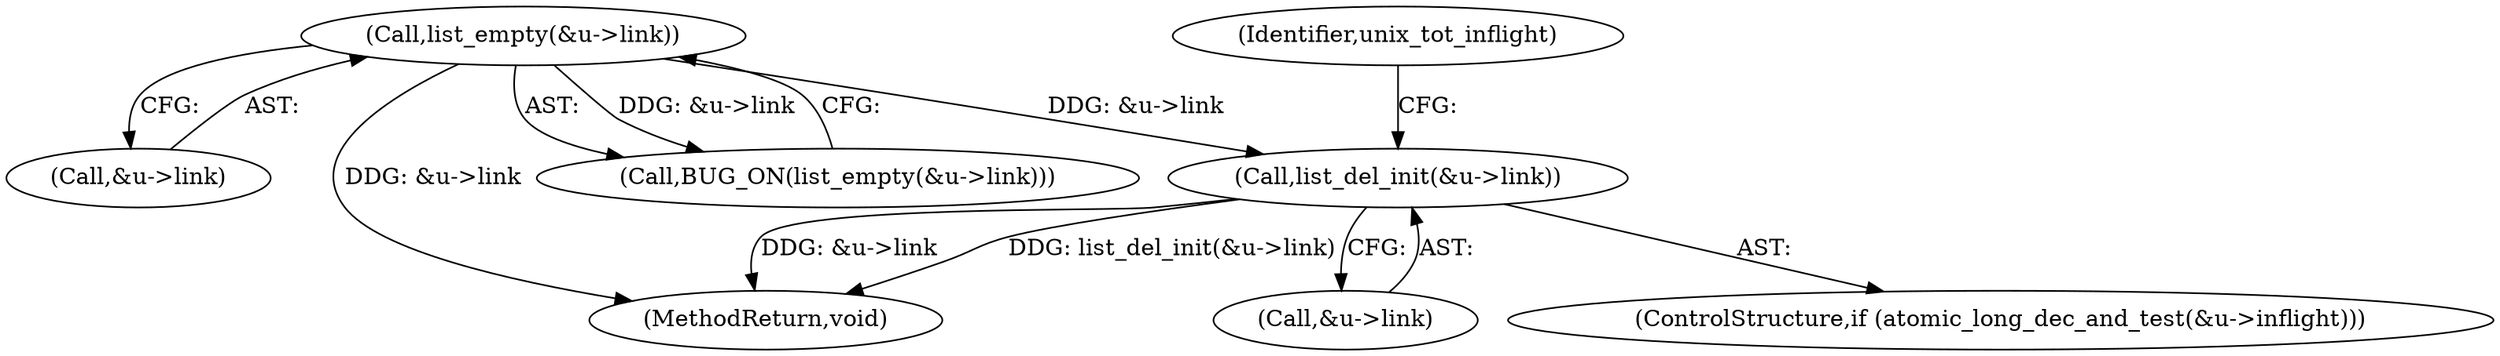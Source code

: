 digraph "0_linux_712f4aad406bb1ed67f3f98d04c044191f0ff593_1@pointer" {
"1000131" [label="(Call,list_del_init(&u->link))"];
"1000120" [label="(Call,list_empty(&u->link))"];
"1000121" [label="(Call,&u->link)"];
"1000141" [label="(MethodReturn,void)"];
"1000132" [label="(Call,&u->link)"];
"1000125" [label="(ControlStructure,if (atomic_long_dec_and_test(&u->inflight)))"];
"1000119" [label="(Call,BUG_ON(list_empty(&u->link)))"];
"1000120" [label="(Call,list_empty(&u->link))"];
"1000131" [label="(Call,list_del_init(&u->link))"];
"1000137" [label="(Identifier,unix_tot_inflight)"];
"1000131" -> "1000125"  [label="AST: "];
"1000131" -> "1000132"  [label="CFG: "];
"1000132" -> "1000131"  [label="AST: "];
"1000137" -> "1000131"  [label="CFG: "];
"1000131" -> "1000141"  [label="DDG: list_del_init(&u->link)"];
"1000131" -> "1000141"  [label="DDG: &u->link"];
"1000120" -> "1000131"  [label="DDG: &u->link"];
"1000120" -> "1000119"  [label="AST: "];
"1000120" -> "1000121"  [label="CFG: "];
"1000121" -> "1000120"  [label="AST: "];
"1000119" -> "1000120"  [label="CFG: "];
"1000120" -> "1000141"  [label="DDG: &u->link"];
"1000120" -> "1000119"  [label="DDG: &u->link"];
}
